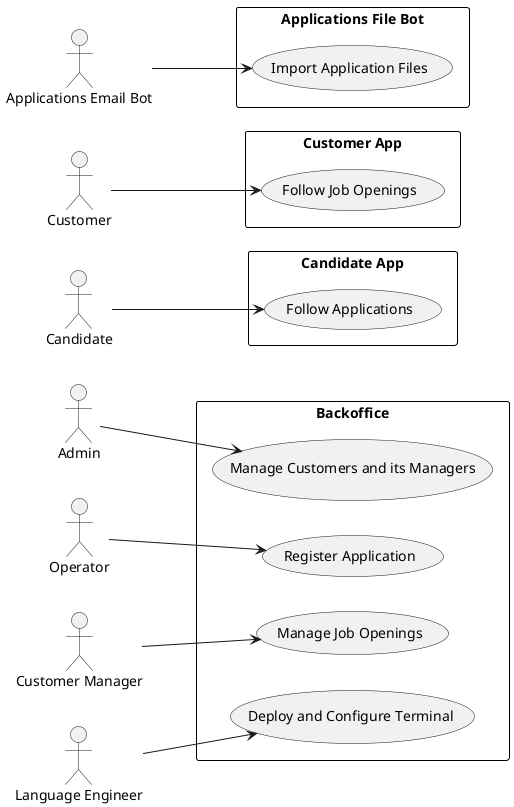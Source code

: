 @startuml
'skinparam monochrome true
skinparam packageStyle rectangle
'skinparam shadowing false

skinparam rectangle{
    BorderColor black
}

left to right direction

actor "Admin" as admin
actor "Operator" as operator
actor "Customer Manager" as customerManager
actor "Language Engineer" as languageEngineer
actor "Candidate" as candidate
actor "Customer" as customer
actor "Applications Email Bot" as applicationEmailBot

rectangle "Backoffice" as backoffice {
    usecase "Manage Customers and its Managers"
    usecase "Register Application"
    usecase "Manage Job Openings"
    usecase "Deploy and Configure Terminal"

    admin --> "Manage Customers and its Managers"
    operator --> "Register Application"
    customerManager --> "Manage Job Openings"
    languageEngineer --> "Deploy and Configure Terminal"
}

rectangle "Candidate App" as candidateApp{
    usecase "Follow Applications"

    candidate --> "Follow Applications"
}

rectangle "Customer App" as customerApp{
    usecase "Follow Job Openings"

    customer --> "Follow Job Openings"
}

rectangle "Applications File Bot" as ApplicationsFileBotApp{
    usecase "Import Application Files"

    applicationEmailBot --> "Import Application Files"
}

@enduml